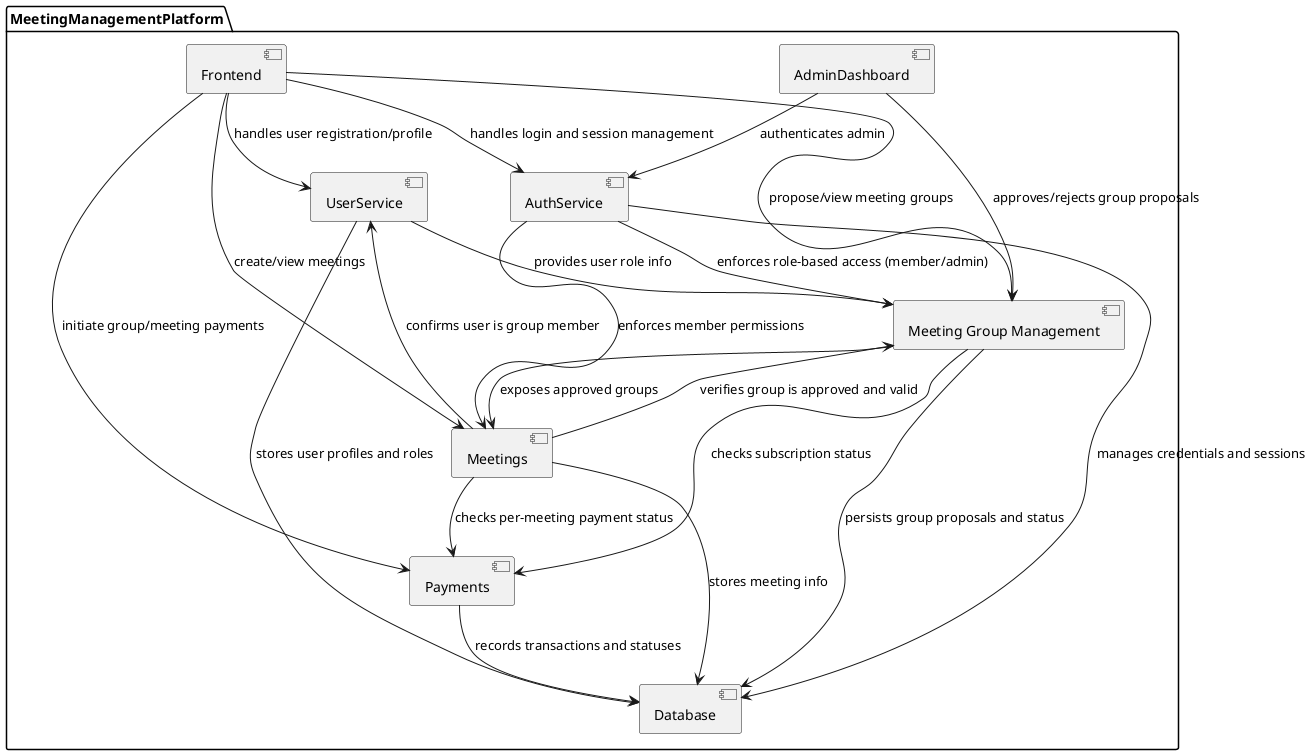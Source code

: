 @startuml
package MeetingManagementPlatform {

  [Frontend] as WebInterface
  [UserService] as UserSvc
  [AuthService] as AuthSvc
  [AdminDashboard] as AdminUI
  [Meeting Group Management] as MeetingGroupMgmt
  [Meetings] as MeetingMgmt
  [Payments] as PaymentProcessing
  [Database] as DB

  WebInterface --> UserSvc: handles user registration/profile
  WebInterface --> AuthSvc: handles login and session management
  WebInterface --> MeetingGroupMgmt: propose/view meeting groups
  WebInterface --> MeetingMgmt: create/view meetings
  WebInterface --> PaymentProcessing: initiate group/meeting payments

  AuthSvc --> DB: manages credentials and sessions
  UserSvc --> DB: stores user profiles and roles

  AuthSvc --> MeetingGroupMgmt: enforces role-based access (member/admin)
  AuthSvc --> MeetingMgmt: enforces member permissions

  UserSvc --> MeetingGroupMgmt: provides user role info
  MeetingGroupMgmt --> DB: persists group proposals and status
  MeetingGroupMgmt --> PaymentProcessing: checks subscription status
  MeetingGroupMgmt --> MeetingMgmt: exposes approved groups

  AdminUI --> AuthSvc: authenticates admin
  AdminUI --> MeetingGroupMgmt: approves/rejects group proposals

  MeetingMgmt --> DB: stores meeting info
  MeetingMgmt --> PaymentProcessing: checks per-meeting payment status
  MeetingMgmt --> MeetingGroupMgmt: verifies group is approved and valid
  MeetingMgmt --> UserSvc: confirms user is group member

  PaymentProcessing --> DB: records transactions and statuses
}

@enduml
